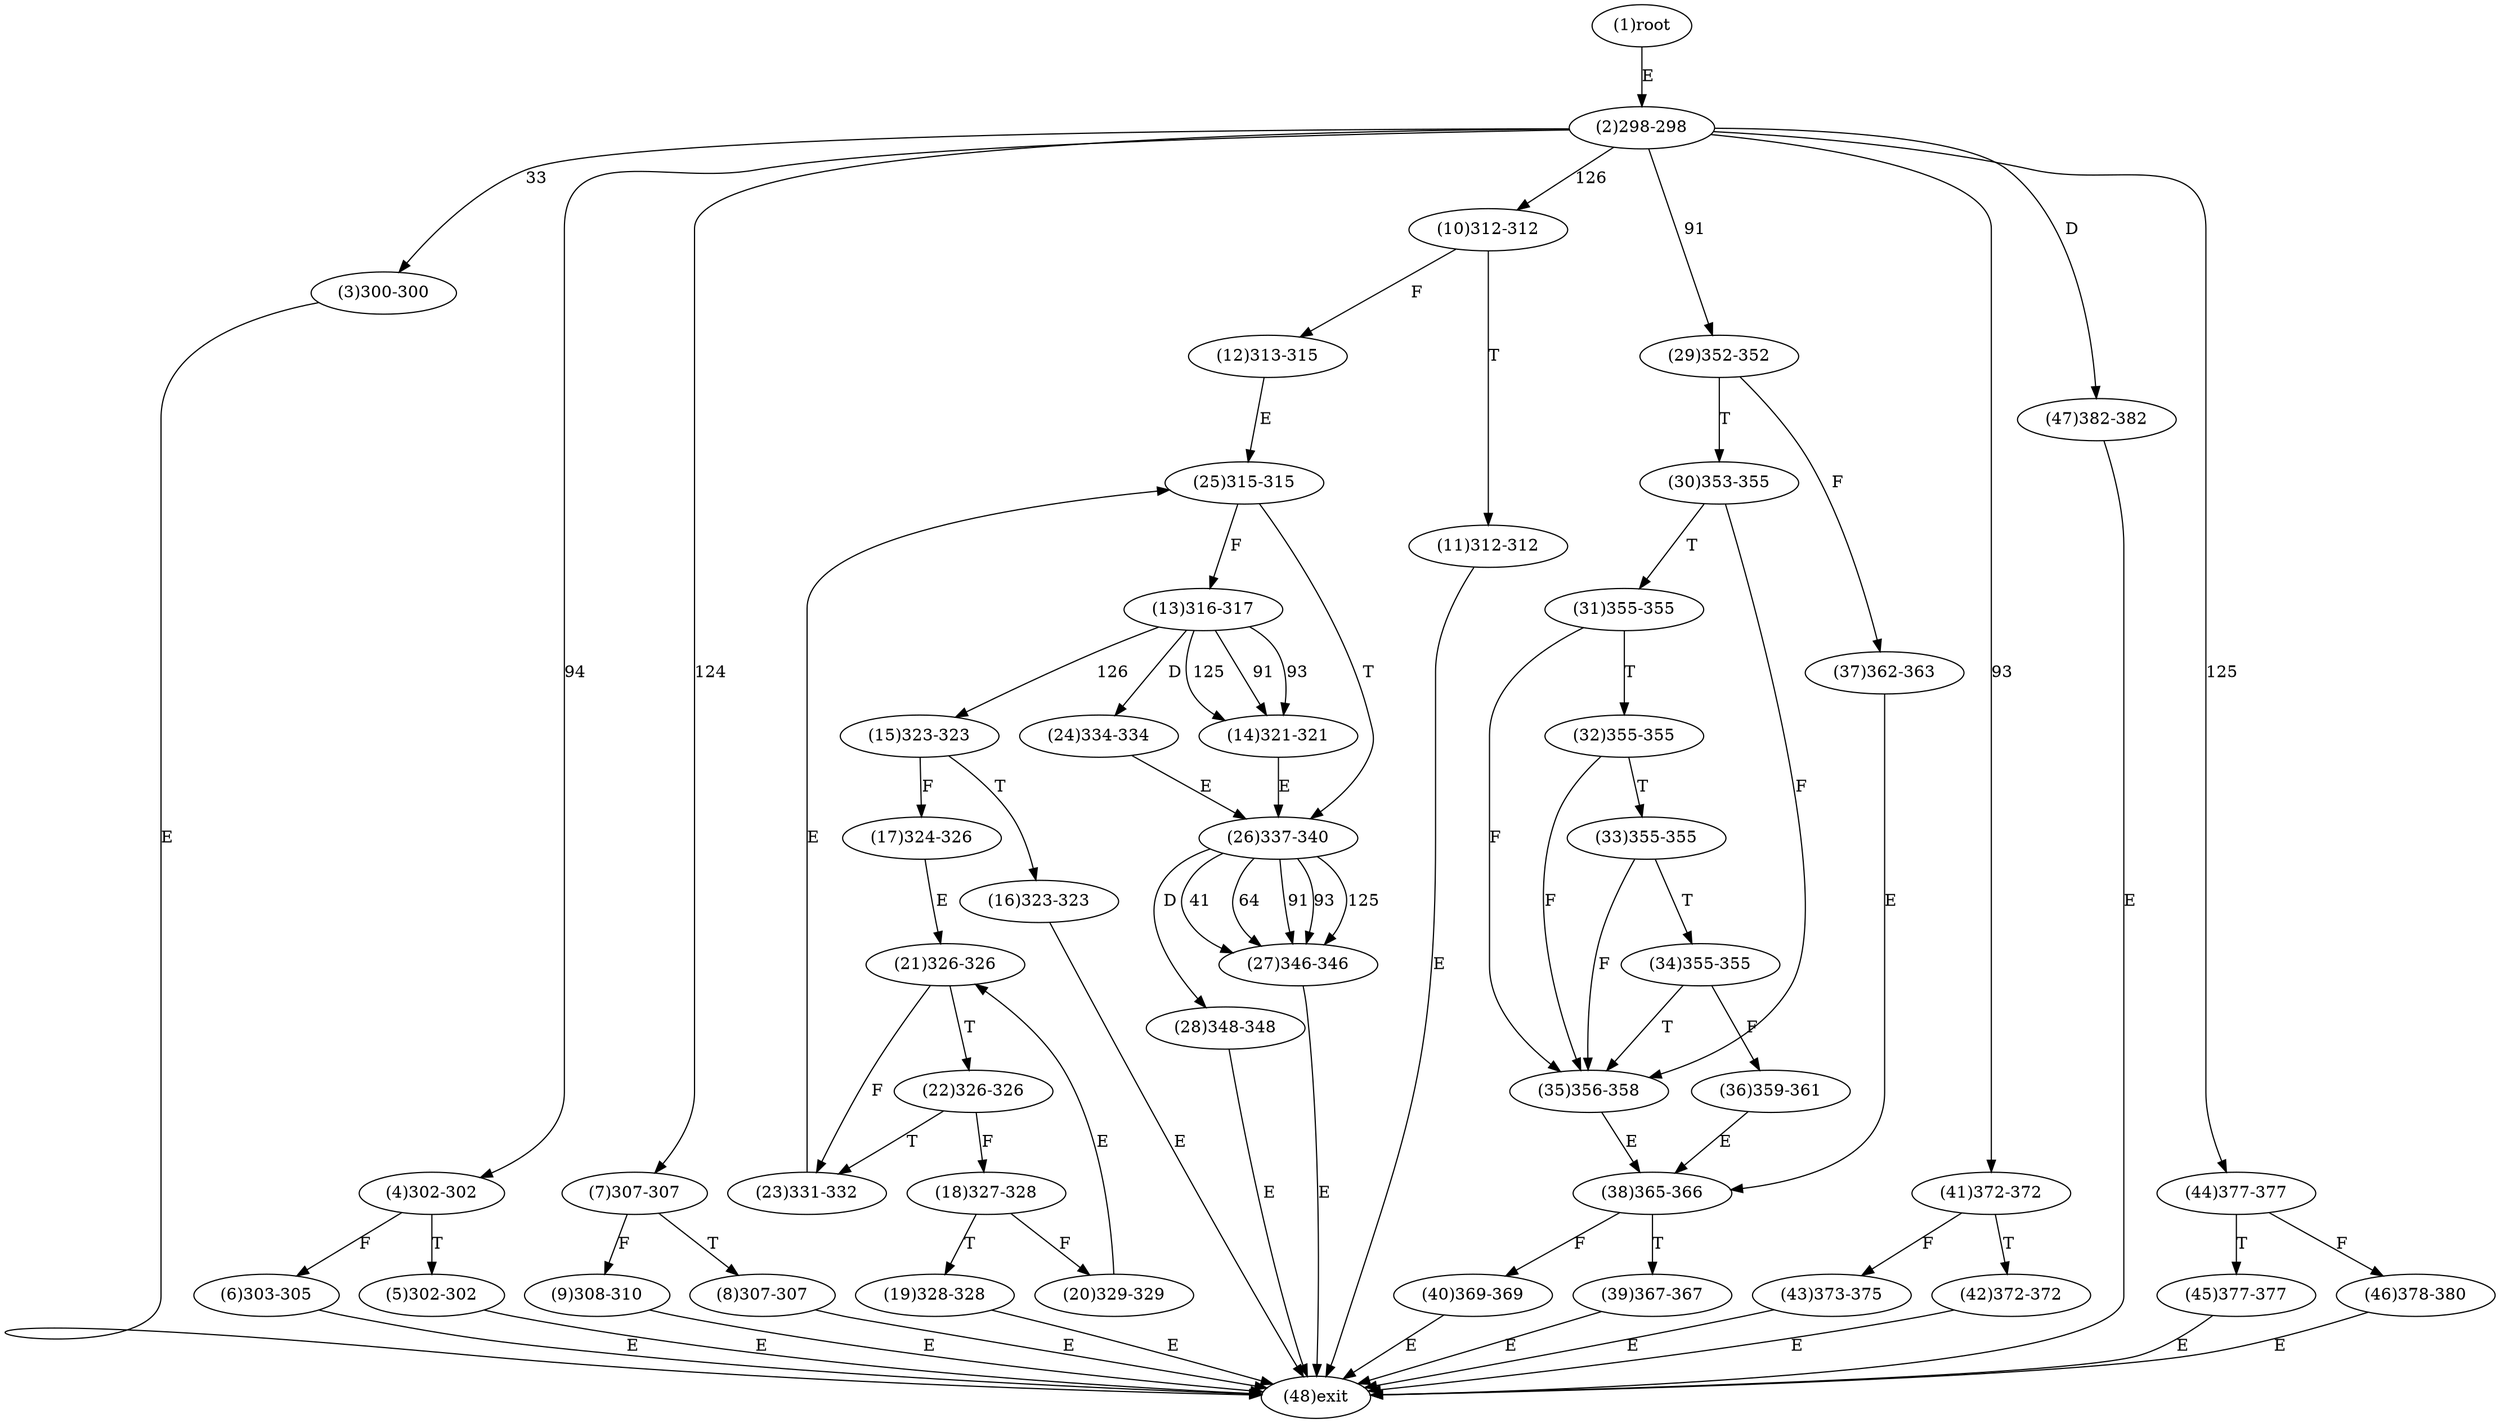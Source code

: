 digraph "" { 
1[ label="(1)root"];
2[ label="(2)298-298"];
3[ label="(3)300-300"];
4[ label="(4)302-302"];
5[ label="(5)302-302"];
6[ label="(6)303-305"];
7[ label="(7)307-307"];
8[ label="(8)307-307"];
9[ label="(9)308-310"];
10[ label="(10)312-312"];
11[ label="(11)312-312"];
12[ label="(12)313-315"];
13[ label="(13)316-317"];
14[ label="(14)321-321"];
15[ label="(15)323-323"];
17[ label="(17)324-326"];
16[ label="(16)323-323"];
19[ label="(19)328-328"];
18[ label="(18)327-328"];
21[ label="(21)326-326"];
20[ label="(20)329-329"];
23[ label="(23)331-332"];
22[ label="(22)326-326"];
25[ label="(25)315-315"];
24[ label="(24)334-334"];
27[ label="(27)346-346"];
26[ label="(26)337-340"];
29[ label="(29)352-352"];
28[ label="(28)348-348"];
31[ label="(31)355-355"];
30[ label="(30)353-355"];
34[ label="(34)355-355"];
35[ label="(35)356-358"];
32[ label="(32)355-355"];
33[ label="(33)355-355"];
38[ label="(38)365-366"];
39[ label="(39)367-367"];
36[ label="(36)359-361"];
37[ label="(37)362-363"];
42[ label="(42)372-372"];
43[ label="(43)373-375"];
40[ label="(40)369-369"];
41[ label="(41)372-372"];
46[ label="(46)378-380"];
47[ label="(47)382-382"];
44[ label="(44)377-377"];
45[ label="(45)377-377"];
48[ label="(48)exit"];
1->2[ label="E"];
2->3[ label="33"];
2->29[ label="91"];
2->41[ label="93"];
2->4[ label="94"];
2->7[ label="124"];
2->44[ label="125"];
2->10[ label="126"];
2->47[ label="D"];
3->48[ label="E"];
4->6[ label="F"];
4->5[ label="T"];
5->48[ label="E"];
6->48[ label="E"];
7->9[ label="F"];
7->8[ label="T"];
8->48[ label="E"];
9->48[ label="E"];
10->12[ label="F"];
10->11[ label="T"];
11->48[ label="E"];
12->25[ label="E"];
13->14[ label="91"];
13->14[ label="93"];
13->14[ label="125"];
13->15[ label="126"];
13->24[ label="D"];
14->26[ label="E"];
15->17[ label="F"];
15->16[ label="T"];
16->48[ label="E"];
17->21[ label="E"];
18->20[ label="F"];
18->19[ label="T"];
19->48[ label="E"];
20->21[ label="E"];
21->23[ label="F"];
21->22[ label="T"];
22->18[ label="F"];
22->23[ label="T"];
23->25[ label="E"];
24->26[ label="E"];
25->13[ label="F"];
25->26[ label="T"];
26->27[ label="41"];
26->27[ label="64"];
26->27[ label="91"];
26->27[ label="93"];
26->27[ label="125"];
26->28[ label="D"];
27->48[ label="E"];
28->48[ label="E"];
29->37[ label="F"];
29->30[ label="T"];
30->35[ label="F"];
30->31[ label="T"];
31->35[ label="F"];
31->32[ label="T"];
32->35[ label="F"];
32->33[ label="T"];
33->35[ label="F"];
33->34[ label="T"];
34->36[ label="F"];
34->35[ label="T"];
35->38[ label="E"];
36->38[ label="E"];
37->38[ label="E"];
38->40[ label="F"];
38->39[ label="T"];
39->48[ label="E"];
40->48[ label="E"];
41->43[ label="F"];
41->42[ label="T"];
42->48[ label="E"];
43->48[ label="E"];
44->46[ label="F"];
44->45[ label="T"];
45->48[ label="E"];
46->48[ label="E"];
47->48[ label="E"];
}